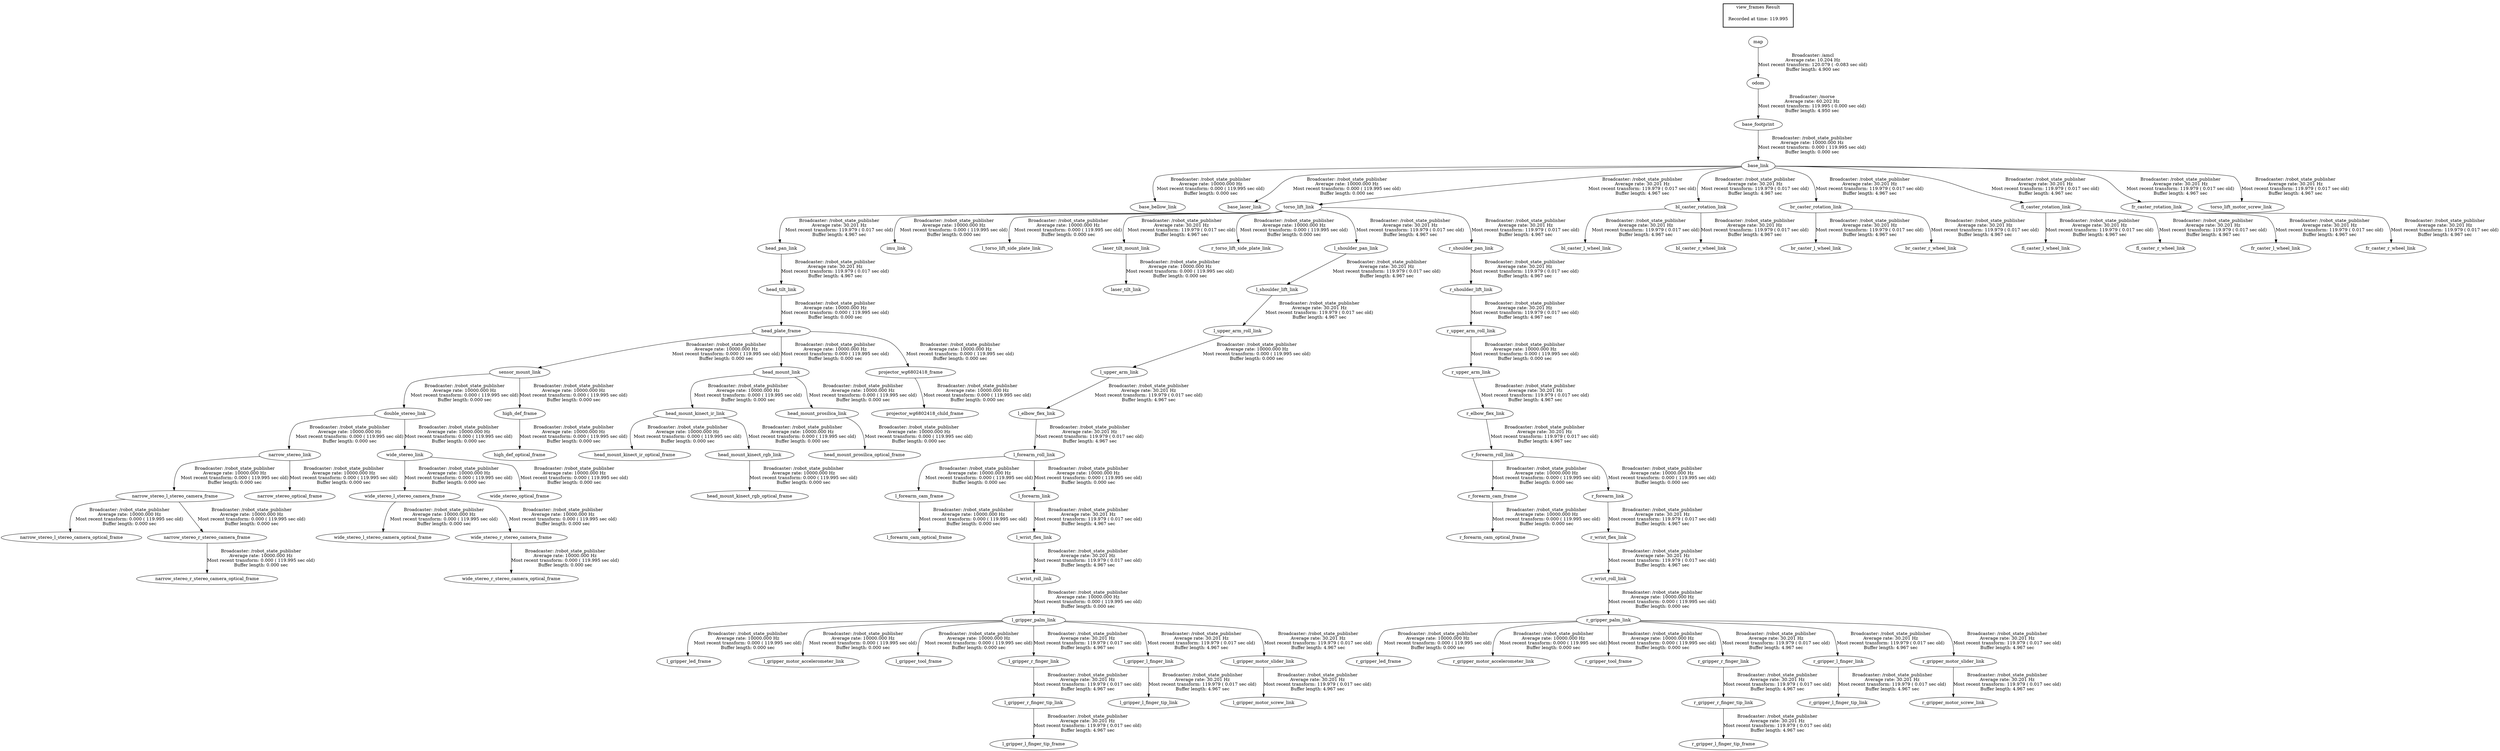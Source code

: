 digraph G {
"base_link" -> "base_bellow_link"[label="Broadcaster: /robot_state_publisher\nAverage rate: 10000.000 Hz\nMost recent transform: 0.000 ( 119.995 sec old)\nBuffer length: 0.000 sec\n"];
"base_footprint" -> "base_link"[label="Broadcaster: /robot_state_publisher\nAverage rate: 10000.000 Hz\nMost recent transform: 0.000 ( 119.995 sec old)\nBuffer length: 0.000 sec\n"];
"odom" -> "base_footprint"[label="Broadcaster: /morse\nAverage rate: 60.202 Hz\nMost recent transform: 119.995 ( 0.000 sec old)\nBuffer length: 4.950 sec\n"];
"base_link" -> "base_laser_link"[label="Broadcaster: /robot_state_publisher\nAverage rate: 10000.000 Hz\nMost recent transform: 0.000 ( 119.995 sec old)\nBuffer length: 0.000 sec\n"];
"sensor_mount_link" -> "double_stereo_link"[label="Broadcaster: /robot_state_publisher\nAverage rate: 10000.000 Hz\nMost recent transform: 0.000 ( 119.995 sec old)\nBuffer length: 0.000 sec\n"];
"head_plate_frame" -> "sensor_mount_link"[label="Broadcaster: /robot_state_publisher\nAverage rate: 10000.000 Hz\nMost recent transform: 0.000 ( 119.995 sec old)\nBuffer length: 0.000 sec\n"];
"head_plate_frame" -> "head_mount_link"[label="Broadcaster: /robot_state_publisher\nAverage rate: 10000.000 Hz\nMost recent transform: 0.000 ( 119.995 sec old)\nBuffer length: 0.000 sec\n"];
"head_tilt_link" -> "head_plate_frame"[label="Broadcaster: /robot_state_publisher\nAverage rate: 10000.000 Hz\nMost recent transform: 0.000 ( 119.995 sec old)\nBuffer length: 0.000 sec\n"];
"head_mount_link" -> "head_mount_kinect_ir_link"[label="Broadcaster: /robot_state_publisher\nAverage rate: 10000.000 Hz\nMost recent transform: 0.000 ( 119.995 sec old)\nBuffer length: 0.000 sec\n"];
"head_mount_kinect_ir_link" -> "head_mount_kinect_ir_optical_frame"[label="Broadcaster: /robot_state_publisher\nAverage rate: 10000.000 Hz\nMost recent transform: 0.000 ( 119.995 sec old)\nBuffer length: 0.000 sec\n"];
"head_mount_kinect_ir_link" -> "head_mount_kinect_rgb_link"[label="Broadcaster: /robot_state_publisher\nAverage rate: 10000.000 Hz\nMost recent transform: 0.000 ( 119.995 sec old)\nBuffer length: 0.000 sec\n"];
"head_mount_kinect_rgb_link" -> "head_mount_kinect_rgb_optical_frame"[label="Broadcaster: /robot_state_publisher\nAverage rate: 10000.000 Hz\nMost recent transform: 0.000 ( 119.995 sec old)\nBuffer length: 0.000 sec\n"];
"head_mount_link" -> "head_mount_prosilica_link"[label="Broadcaster: /robot_state_publisher\nAverage rate: 10000.000 Hz\nMost recent transform: 0.000 ( 119.995 sec old)\nBuffer length: 0.000 sec\n"];
"head_mount_prosilica_link" -> "head_mount_prosilica_optical_frame"[label="Broadcaster: /robot_state_publisher\nAverage rate: 10000.000 Hz\nMost recent transform: 0.000 ( 119.995 sec old)\nBuffer length: 0.000 sec\n"];
"head_pan_link" -> "head_tilt_link"[label="Broadcaster: /robot_state_publisher\nAverage rate: 30.201 Hz\nMost recent transform: 119.979 ( 0.017 sec old)\nBuffer length: 4.967 sec\n"];
"sensor_mount_link" -> "high_def_frame"[label="Broadcaster: /robot_state_publisher\nAverage rate: 10000.000 Hz\nMost recent transform: 0.000 ( 119.995 sec old)\nBuffer length: 0.000 sec\n"];
"high_def_frame" -> "high_def_optical_frame"[label="Broadcaster: /robot_state_publisher\nAverage rate: 10000.000 Hz\nMost recent transform: 0.000 ( 119.995 sec old)\nBuffer length: 0.000 sec\n"];
"torso_lift_link" -> "imu_link"[label="Broadcaster: /robot_state_publisher\nAverage rate: 10000.000 Hz\nMost recent transform: 0.000 ( 119.995 sec old)\nBuffer length: 0.000 sec\n"];
"base_link" -> "torso_lift_link"[label="Broadcaster: /robot_state_publisher\nAverage rate: 30.201 Hz\nMost recent transform: 119.979 ( 0.017 sec old)\nBuffer length: 4.967 sec\n"];
"l_forearm_roll_link" -> "l_forearm_cam_frame"[label="Broadcaster: /robot_state_publisher\nAverage rate: 10000.000 Hz\nMost recent transform: 0.000 ( 119.995 sec old)\nBuffer length: 0.000 sec\n"];
"l_elbow_flex_link" -> "l_forearm_roll_link"[label="Broadcaster: /robot_state_publisher\nAverage rate: 30.201 Hz\nMost recent transform: 119.979 ( 0.017 sec old)\nBuffer length: 4.967 sec\n"];
"l_forearm_cam_frame" -> "l_forearm_cam_optical_frame"[label="Broadcaster: /robot_state_publisher\nAverage rate: 10000.000 Hz\nMost recent transform: 0.000 ( 119.995 sec old)\nBuffer length: 0.000 sec\n"];
"l_forearm_roll_link" -> "l_forearm_link"[label="Broadcaster: /robot_state_publisher\nAverage rate: 10000.000 Hz\nMost recent transform: 0.000 ( 119.995 sec old)\nBuffer length: 0.000 sec\n"];
"l_gripper_palm_link" -> "l_gripper_led_frame"[label="Broadcaster: /robot_state_publisher\nAverage rate: 10000.000 Hz\nMost recent transform: 0.000 ( 119.995 sec old)\nBuffer length: 0.000 sec\n"];
"l_wrist_roll_link" -> "l_gripper_palm_link"[label="Broadcaster: /robot_state_publisher\nAverage rate: 10000.000 Hz\nMost recent transform: 0.000 ( 119.995 sec old)\nBuffer length: 0.000 sec\n"];
"l_gripper_palm_link" -> "l_gripper_motor_accelerometer_link"[label="Broadcaster: /robot_state_publisher\nAverage rate: 10000.000 Hz\nMost recent transform: 0.000 ( 119.995 sec old)\nBuffer length: 0.000 sec\n"];
"l_wrist_flex_link" -> "l_wrist_roll_link"[label="Broadcaster: /robot_state_publisher\nAverage rate: 30.201 Hz\nMost recent transform: 119.979 ( 0.017 sec old)\nBuffer length: 4.967 sec\n"];
"l_gripper_palm_link" -> "l_gripper_tool_frame"[label="Broadcaster: /robot_state_publisher\nAverage rate: 10000.000 Hz\nMost recent transform: 0.000 ( 119.995 sec old)\nBuffer length: 0.000 sec\n"];
"torso_lift_link" -> "l_torso_lift_side_plate_link"[label="Broadcaster: /robot_state_publisher\nAverage rate: 10000.000 Hz\nMost recent transform: 0.000 ( 119.995 sec old)\nBuffer length: 0.000 sec\n"];
"l_upper_arm_roll_link" -> "l_upper_arm_link"[label="Broadcaster: /robot_state_publisher\nAverage rate: 10000.000 Hz\nMost recent transform: 0.000 ( 119.995 sec old)\nBuffer length: 0.000 sec\n"];
"l_shoulder_lift_link" -> "l_upper_arm_roll_link"[label="Broadcaster: /robot_state_publisher\nAverage rate: 30.201 Hz\nMost recent transform: 119.979 ( 0.017 sec old)\nBuffer length: 4.967 sec\n"];
"laser_tilt_mount_link" -> "laser_tilt_link"[label="Broadcaster: /robot_state_publisher\nAverage rate: 10000.000 Hz\nMost recent transform: 0.000 ( 119.995 sec old)\nBuffer length: 0.000 sec\n"];
"torso_lift_link" -> "laser_tilt_mount_link"[label="Broadcaster: /robot_state_publisher\nAverage rate: 30.201 Hz\nMost recent transform: 119.979 ( 0.017 sec old)\nBuffer length: 4.967 sec\n"];
"double_stereo_link" -> "narrow_stereo_link"[label="Broadcaster: /robot_state_publisher\nAverage rate: 10000.000 Hz\nMost recent transform: 0.000 ( 119.995 sec old)\nBuffer length: 0.000 sec\n"];
"narrow_stereo_link" -> "narrow_stereo_l_stereo_camera_frame"[label="Broadcaster: /robot_state_publisher\nAverage rate: 10000.000 Hz\nMost recent transform: 0.000 ( 119.995 sec old)\nBuffer length: 0.000 sec\n"];
"narrow_stereo_l_stereo_camera_frame" -> "narrow_stereo_l_stereo_camera_optical_frame"[label="Broadcaster: /robot_state_publisher\nAverage rate: 10000.000 Hz\nMost recent transform: 0.000 ( 119.995 sec old)\nBuffer length: 0.000 sec\n"];
"narrow_stereo_link" -> "narrow_stereo_optical_frame"[label="Broadcaster: /robot_state_publisher\nAverage rate: 10000.000 Hz\nMost recent transform: 0.000 ( 119.995 sec old)\nBuffer length: 0.000 sec\n"];
"narrow_stereo_l_stereo_camera_frame" -> "narrow_stereo_r_stereo_camera_frame"[label="Broadcaster: /robot_state_publisher\nAverage rate: 10000.000 Hz\nMost recent transform: 0.000 ( 119.995 sec old)\nBuffer length: 0.000 sec\n"];
"narrow_stereo_r_stereo_camera_frame" -> "narrow_stereo_r_stereo_camera_optical_frame"[label="Broadcaster: /robot_state_publisher\nAverage rate: 10000.000 Hz\nMost recent transform: 0.000 ( 119.995 sec old)\nBuffer length: 0.000 sec\n"];
"projector_wg6802418_frame" -> "projector_wg6802418_child_frame"[label="Broadcaster: /robot_state_publisher\nAverage rate: 10000.000 Hz\nMost recent transform: 0.000 ( 119.995 sec old)\nBuffer length: 0.000 sec\n"];
"head_plate_frame" -> "projector_wg6802418_frame"[label="Broadcaster: /robot_state_publisher\nAverage rate: 10000.000 Hz\nMost recent transform: 0.000 ( 119.995 sec old)\nBuffer length: 0.000 sec\n"];
"r_forearm_roll_link" -> "r_forearm_cam_frame"[label="Broadcaster: /robot_state_publisher\nAverage rate: 10000.000 Hz\nMost recent transform: 0.000 ( 119.995 sec old)\nBuffer length: 0.000 sec\n"];
"r_elbow_flex_link" -> "r_forearm_roll_link"[label="Broadcaster: /robot_state_publisher\nAverage rate: 30.201 Hz\nMost recent transform: 119.979 ( 0.017 sec old)\nBuffer length: 4.967 sec\n"];
"r_forearm_cam_frame" -> "r_forearm_cam_optical_frame"[label="Broadcaster: /robot_state_publisher\nAverage rate: 10000.000 Hz\nMost recent transform: 0.000 ( 119.995 sec old)\nBuffer length: 0.000 sec\n"];
"r_forearm_roll_link" -> "r_forearm_link"[label="Broadcaster: /robot_state_publisher\nAverage rate: 10000.000 Hz\nMost recent transform: 0.000 ( 119.995 sec old)\nBuffer length: 0.000 sec\n"];
"r_gripper_palm_link" -> "r_gripper_led_frame"[label="Broadcaster: /robot_state_publisher\nAverage rate: 10000.000 Hz\nMost recent transform: 0.000 ( 119.995 sec old)\nBuffer length: 0.000 sec\n"];
"r_wrist_roll_link" -> "r_gripper_palm_link"[label="Broadcaster: /robot_state_publisher\nAverage rate: 10000.000 Hz\nMost recent transform: 0.000 ( 119.995 sec old)\nBuffer length: 0.000 sec\n"];
"r_gripper_palm_link" -> "r_gripper_motor_accelerometer_link"[label="Broadcaster: /robot_state_publisher\nAverage rate: 10000.000 Hz\nMost recent transform: 0.000 ( 119.995 sec old)\nBuffer length: 0.000 sec\n"];
"r_wrist_flex_link" -> "r_wrist_roll_link"[label="Broadcaster: /robot_state_publisher\nAverage rate: 30.201 Hz\nMost recent transform: 119.979 ( 0.017 sec old)\nBuffer length: 4.967 sec\n"];
"r_gripper_palm_link" -> "r_gripper_tool_frame"[label="Broadcaster: /robot_state_publisher\nAverage rate: 10000.000 Hz\nMost recent transform: 0.000 ( 119.995 sec old)\nBuffer length: 0.000 sec\n"];
"torso_lift_link" -> "r_torso_lift_side_plate_link"[label="Broadcaster: /robot_state_publisher\nAverage rate: 10000.000 Hz\nMost recent transform: 0.000 ( 119.995 sec old)\nBuffer length: 0.000 sec\n"];
"r_upper_arm_roll_link" -> "r_upper_arm_link"[label="Broadcaster: /robot_state_publisher\nAverage rate: 10000.000 Hz\nMost recent transform: 0.000 ( 119.995 sec old)\nBuffer length: 0.000 sec\n"];
"r_shoulder_lift_link" -> "r_upper_arm_roll_link"[label="Broadcaster: /robot_state_publisher\nAverage rate: 30.201 Hz\nMost recent transform: 119.979 ( 0.017 sec old)\nBuffer length: 4.967 sec\n"];
"double_stereo_link" -> "wide_stereo_link"[label="Broadcaster: /robot_state_publisher\nAverage rate: 10000.000 Hz\nMost recent transform: 0.000 ( 119.995 sec old)\nBuffer length: 0.000 sec\n"];
"wide_stereo_link" -> "wide_stereo_l_stereo_camera_frame"[label="Broadcaster: /robot_state_publisher\nAverage rate: 10000.000 Hz\nMost recent transform: 0.000 ( 119.995 sec old)\nBuffer length: 0.000 sec\n"];
"wide_stereo_l_stereo_camera_frame" -> "wide_stereo_l_stereo_camera_optical_frame"[label="Broadcaster: /robot_state_publisher\nAverage rate: 10000.000 Hz\nMost recent transform: 0.000 ( 119.995 sec old)\nBuffer length: 0.000 sec\n"];
"wide_stereo_link" -> "wide_stereo_optical_frame"[label="Broadcaster: /robot_state_publisher\nAverage rate: 10000.000 Hz\nMost recent transform: 0.000 ( 119.995 sec old)\nBuffer length: 0.000 sec\n"];
"wide_stereo_l_stereo_camera_frame" -> "wide_stereo_r_stereo_camera_frame"[label="Broadcaster: /robot_state_publisher\nAverage rate: 10000.000 Hz\nMost recent transform: 0.000 ( 119.995 sec old)\nBuffer length: 0.000 sec\n"];
"wide_stereo_r_stereo_camera_frame" -> "wide_stereo_r_stereo_camera_optical_frame"[label="Broadcaster: /robot_state_publisher\nAverage rate: 10000.000 Hz\nMost recent transform: 0.000 ( 119.995 sec old)\nBuffer length: 0.000 sec\n"];
"bl_caster_rotation_link" -> "bl_caster_l_wheel_link"[label="Broadcaster: /robot_state_publisher\nAverage rate: 30.201 Hz\nMost recent transform: 119.979 ( 0.017 sec old)\nBuffer length: 4.967 sec\n"];
"base_link" -> "bl_caster_rotation_link"[label="Broadcaster: /robot_state_publisher\nAverage rate: 30.201 Hz\nMost recent transform: 119.979 ( 0.017 sec old)\nBuffer length: 4.967 sec\n"];
"bl_caster_rotation_link" -> "bl_caster_r_wheel_link"[label="Broadcaster: /robot_state_publisher\nAverage rate: 30.201 Hz\nMost recent transform: 119.979 ( 0.017 sec old)\nBuffer length: 4.967 sec\n"];
"br_caster_rotation_link" -> "br_caster_l_wheel_link"[label="Broadcaster: /robot_state_publisher\nAverage rate: 30.201 Hz\nMost recent transform: 119.979 ( 0.017 sec old)\nBuffer length: 4.967 sec\n"];
"base_link" -> "br_caster_rotation_link"[label="Broadcaster: /robot_state_publisher\nAverage rate: 30.201 Hz\nMost recent transform: 119.979 ( 0.017 sec old)\nBuffer length: 4.967 sec\n"];
"br_caster_rotation_link" -> "br_caster_r_wheel_link"[label="Broadcaster: /robot_state_publisher\nAverage rate: 30.201 Hz\nMost recent transform: 119.979 ( 0.017 sec old)\nBuffer length: 4.967 sec\n"];
"fl_caster_rotation_link" -> "fl_caster_l_wheel_link"[label="Broadcaster: /robot_state_publisher\nAverage rate: 30.201 Hz\nMost recent transform: 119.979 ( 0.017 sec old)\nBuffer length: 4.967 sec\n"];
"base_link" -> "fl_caster_rotation_link"[label="Broadcaster: /robot_state_publisher\nAverage rate: 30.201 Hz\nMost recent transform: 119.979 ( 0.017 sec old)\nBuffer length: 4.967 sec\n"];
"fl_caster_rotation_link" -> "fl_caster_r_wheel_link"[label="Broadcaster: /robot_state_publisher\nAverage rate: 30.201 Hz\nMost recent transform: 119.979 ( 0.017 sec old)\nBuffer length: 4.967 sec\n"];
"fr_caster_rotation_link" -> "fr_caster_l_wheel_link"[label="Broadcaster: /robot_state_publisher\nAverage rate: 30.201 Hz\nMost recent transform: 119.979 ( 0.017 sec old)\nBuffer length: 4.967 sec\n"];
"base_link" -> "fr_caster_rotation_link"[label="Broadcaster: /robot_state_publisher\nAverage rate: 30.201 Hz\nMost recent transform: 119.979 ( 0.017 sec old)\nBuffer length: 4.967 sec\n"];
"fr_caster_rotation_link" -> "fr_caster_r_wheel_link"[label="Broadcaster: /robot_state_publisher\nAverage rate: 30.201 Hz\nMost recent transform: 119.979 ( 0.017 sec old)\nBuffer length: 4.967 sec\n"];
"torso_lift_link" -> "head_pan_link"[label="Broadcaster: /robot_state_publisher\nAverage rate: 30.201 Hz\nMost recent transform: 119.979 ( 0.017 sec old)\nBuffer length: 4.967 sec\n"];
"l_upper_arm_link" -> "l_elbow_flex_link"[label="Broadcaster: /robot_state_publisher\nAverage rate: 30.201 Hz\nMost recent transform: 119.979 ( 0.017 sec old)\nBuffer length: 4.967 sec\n"];
"l_gripper_r_finger_tip_link" -> "l_gripper_l_finger_tip_frame"[label="Broadcaster: /robot_state_publisher\nAverage rate: 30.201 Hz\nMost recent transform: 119.979 ( 0.017 sec old)\nBuffer length: 4.967 sec\n"];
"l_gripper_r_finger_link" -> "l_gripper_r_finger_tip_link"[label="Broadcaster: /robot_state_publisher\nAverage rate: 30.201 Hz\nMost recent transform: 119.979 ( 0.017 sec old)\nBuffer length: 4.967 sec\n"];
"l_gripper_palm_link" -> "l_gripper_l_finger_link"[label="Broadcaster: /robot_state_publisher\nAverage rate: 30.201 Hz\nMost recent transform: 119.979 ( 0.017 sec old)\nBuffer length: 4.967 sec\n"];
"l_gripper_l_finger_link" -> "l_gripper_l_finger_tip_link"[label="Broadcaster: /robot_state_publisher\nAverage rate: 30.201 Hz\nMost recent transform: 119.979 ( 0.017 sec old)\nBuffer length: 4.967 sec\n"];
"l_gripper_motor_slider_link" -> "l_gripper_motor_screw_link"[label="Broadcaster: /robot_state_publisher\nAverage rate: 30.201 Hz\nMost recent transform: 119.979 ( 0.017 sec old)\nBuffer length: 4.967 sec\n"];
"l_gripper_palm_link" -> "l_gripper_motor_slider_link"[label="Broadcaster: /robot_state_publisher\nAverage rate: 30.201 Hz\nMost recent transform: 119.979 ( 0.017 sec old)\nBuffer length: 4.967 sec\n"];
"l_gripper_palm_link" -> "l_gripper_r_finger_link"[label="Broadcaster: /robot_state_publisher\nAverage rate: 30.201 Hz\nMost recent transform: 119.979 ( 0.017 sec old)\nBuffer length: 4.967 sec\n"];
"l_shoulder_pan_link" -> "l_shoulder_lift_link"[label="Broadcaster: /robot_state_publisher\nAverage rate: 30.201 Hz\nMost recent transform: 119.979 ( 0.017 sec old)\nBuffer length: 4.967 sec\n"];
"torso_lift_link" -> "l_shoulder_pan_link"[label="Broadcaster: /robot_state_publisher\nAverage rate: 30.201 Hz\nMost recent transform: 119.979 ( 0.017 sec old)\nBuffer length: 4.967 sec\n"];
"l_forearm_link" -> "l_wrist_flex_link"[label="Broadcaster: /robot_state_publisher\nAverage rate: 30.201 Hz\nMost recent transform: 119.979 ( 0.017 sec old)\nBuffer length: 4.967 sec\n"];
"r_upper_arm_link" -> "r_elbow_flex_link"[label="Broadcaster: /robot_state_publisher\nAverage rate: 30.201 Hz\nMost recent transform: 119.979 ( 0.017 sec old)\nBuffer length: 4.967 sec\n"];
"r_gripper_r_finger_tip_link" -> "r_gripper_l_finger_tip_frame"[label="Broadcaster: /robot_state_publisher\nAverage rate: 30.201 Hz\nMost recent transform: 119.979 ( 0.017 sec old)\nBuffer length: 4.967 sec\n"];
"r_gripper_r_finger_link" -> "r_gripper_r_finger_tip_link"[label="Broadcaster: /robot_state_publisher\nAverage rate: 30.201 Hz\nMost recent transform: 119.979 ( 0.017 sec old)\nBuffer length: 4.967 sec\n"];
"r_gripper_palm_link" -> "r_gripper_l_finger_link"[label="Broadcaster: /robot_state_publisher\nAverage rate: 30.201 Hz\nMost recent transform: 119.979 ( 0.017 sec old)\nBuffer length: 4.967 sec\n"];
"r_gripper_l_finger_link" -> "r_gripper_l_finger_tip_link"[label="Broadcaster: /robot_state_publisher\nAverage rate: 30.201 Hz\nMost recent transform: 119.979 ( 0.017 sec old)\nBuffer length: 4.967 sec\n"];
"r_gripper_motor_slider_link" -> "r_gripper_motor_screw_link"[label="Broadcaster: /robot_state_publisher\nAverage rate: 30.201 Hz\nMost recent transform: 119.979 ( 0.017 sec old)\nBuffer length: 4.967 sec\n"];
"r_gripper_palm_link" -> "r_gripper_motor_slider_link"[label="Broadcaster: /robot_state_publisher\nAverage rate: 30.201 Hz\nMost recent transform: 119.979 ( 0.017 sec old)\nBuffer length: 4.967 sec\n"];
"r_gripper_palm_link" -> "r_gripper_r_finger_link"[label="Broadcaster: /robot_state_publisher\nAverage rate: 30.201 Hz\nMost recent transform: 119.979 ( 0.017 sec old)\nBuffer length: 4.967 sec\n"];
"r_shoulder_pan_link" -> "r_shoulder_lift_link"[label="Broadcaster: /robot_state_publisher\nAverage rate: 30.201 Hz\nMost recent transform: 119.979 ( 0.017 sec old)\nBuffer length: 4.967 sec\n"];
"torso_lift_link" -> "r_shoulder_pan_link"[label="Broadcaster: /robot_state_publisher\nAverage rate: 30.201 Hz\nMost recent transform: 119.979 ( 0.017 sec old)\nBuffer length: 4.967 sec\n"];
"r_forearm_link" -> "r_wrist_flex_link"[label="Broadcaster: /robot_state_publisher\nAverage rate: 30.201 Hz\nMost recent transform: 119.979 ( 0.017 sec old)\nBuffer length: 4.967 sec\n"];
"base_link" -> "torso_lift_motor_screw_link"[label="Broadcaster: /robot_state_publisher\nAverage rate: 30.201 Hz\nMost recent transform: 119.979 ( 0.017 sec old)\nBuffer length: 4.967 sec\n"];
"map" -> "odom"[label="Broadcaster: /amcl\nAverage rate: 10.204 Hz\nMost recent transform: 120.079 ( -0.083 sec old)\nBuffer length: 4.900 sec\n"];
edge [style=invis];
 subgraph cluster_legend { style=bold; color=black; label ="view_frames Result";
"Recorded at time: 119.995"[ shape=plaintext ] ;
 }->"map";
}